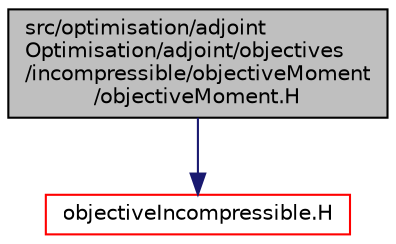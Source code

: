 digraph "src/optimisation/adjointOptimisation/adjoint/objectives/incompressible/objectiveMoment/objectiveMoment.H"
{
  bgcolor="transparent";
  edge [fontname="Helvetica",fontsize="10",labelfontname="Helvetica",labelfontsize="10"];
  node [fontname="Helvetica",fontsize="10",shape=record];
  Node1 [label="src/optimisation/adjoint\lOptimisation/adjoint/objectives\l/incompressible/objectiveMoment\l/objectiveMoment.H",height=0.2,width=0.4,color="black", fillcolor="grey75", style="filled" fontcolor="black"];
  Node1 -> Node2 [color="midnightblue",fontsize="10",style="solid",fontname="Helvetica"];
  Node2 [label="objectiveIncompressible.H",height=0.2,width=0.4,color="red",URL="$objectiveIncompressible_8H.html"];
}
